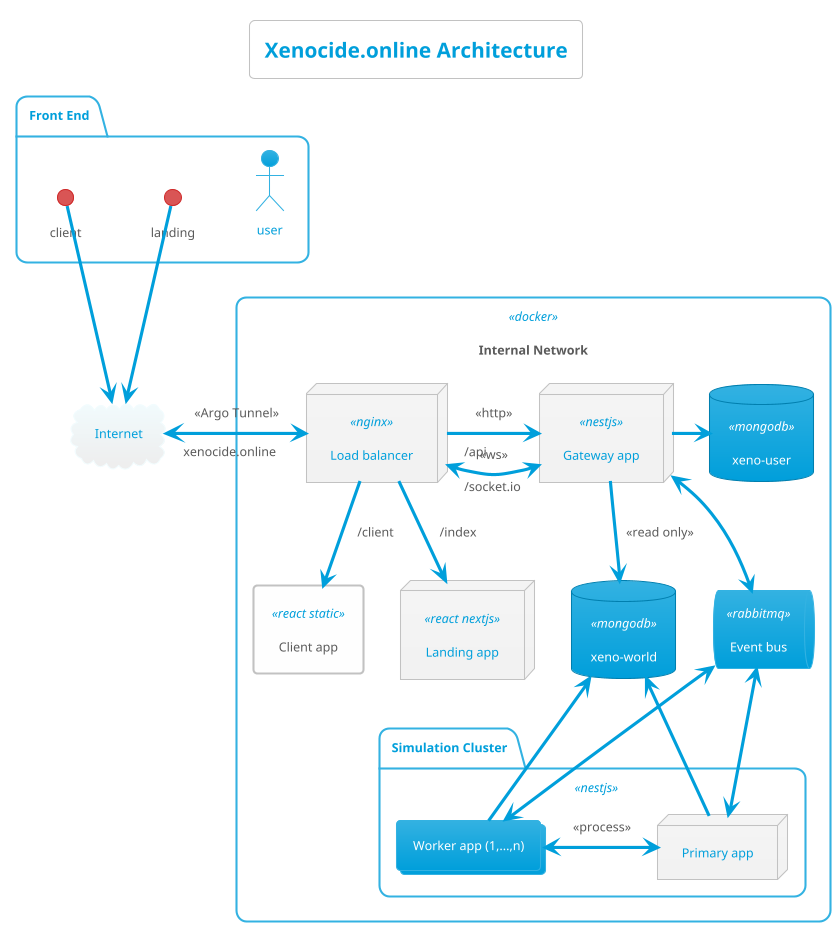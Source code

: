 @startuml

!theme bluegray
skinparam backgroundColor transparent

title Xenocide.online Architecture

cloud "Internet" as web
package "Front End" as fe {
  actor user
  interface "client" as clientInstance
  interface "landing" as landingInstance
}
rectangle "Internal Network" <<docker>> {
  node "Load balancer" <<nginx>> as balancer
  rectangle "Client app" <<react static>> as client
  node "Landing app" <<react nextjs>> as landing
  node "Gateway app" <<nestjs>> as api
  queue "Event bus" <<rabbitmq>> as bus
  package "Simulation Cluster" <<nestjs>> {
    node "Primary app" as sMaster
    collections "Worker app (1,...,n)" as sWorker
  }
  database "xeno-world" <<mongodb>> as dbworld
  database "xeno-user" <<mongodb>> as dbuser
}

web <-> balancer: "xenocide.online" <<Argo Tunnel>> 
clientInstance -down-> web
landingInstance -down-> web

balancer -down-> landing: "/index"
balancer -down-> client: "/client"
balancer -> api: "/api" <<http>>
balancer <-> api: "/socket.io" <<ws>>

api -> dbuser
api -> dbworld: <<read only>>
api <-down-> bus

bus <-down-> sMaster
bus <-> sWorker

sMaster <-> sWorker: <<process>>
sMaster -up-> dbworld
sWorker -up-> dbworld

@enduml
